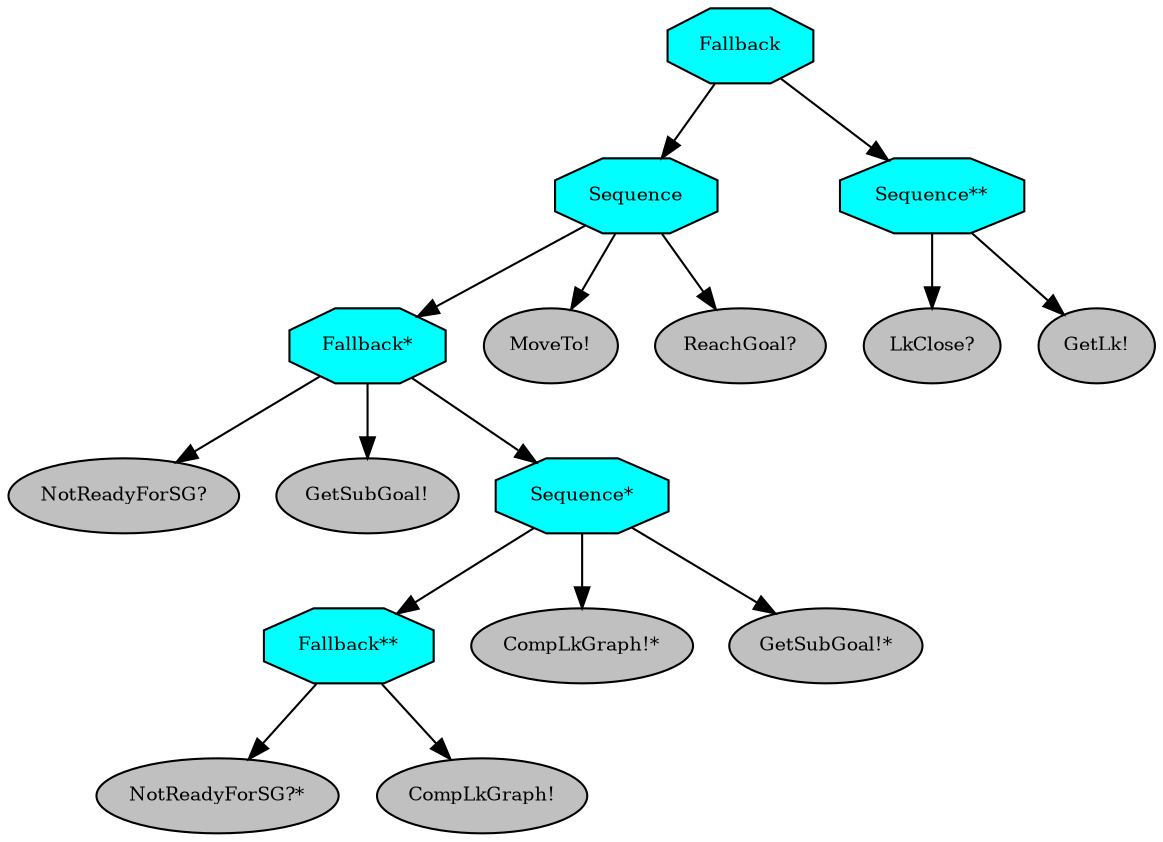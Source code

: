 digraph pastafarianism {
ordering=out;
graph [fontname="times-roman"];
node [fontname="times-roman"];
edge [fontname="times-roman"];
Fallback [fillcolor=cyan, fontcolor=black, fontsize=9, label=Fallback, shape=octagon, style=filled];
Sequence [fillcolor=cyan, fontcolor=black, fontsize=9, label=Sequence, shape=octagon, style=filled];
Fallback -> Sequence;
"Fallback*" [fillcolor=cyan, fontcolor=black, fontsize=9, label="Fallback*", shape=octagon, style=filled];
Sequence -> "Fallback*";
"NotReadyForSG?" [fillcolor=gray, fontcolor=black, fontsize=9, label="NotReadyForSG?", shape=ellipse, style=filled];
"Fallback*" -> "NotReadyForSG?";
"GetSubGoal!" [fillcolor=gray, fontcolor=black, fontsize=9, label="GetSubGoal!", shape=ellipse, style=filled];
"Fallback*" -> "GetSubGoal!";
"Sequence*" [fillcolor=cyan, fontcolor=black, fontsize=9, label="Sequence*", shape=octagon, style=filled];
"Fallback*" -> "Sequence*";
"Fallback**" [fillcolor=cyan, fontcolor=black, fontsize=9, label="Fallback**", shape=octagon, style=filled];
"Sequence*" -> "Fallback**";
"NotReadyForSG?*" [fillcolor=gray, fontcolor=black, fontsize=9, label="NotReadyForSG?*", shape=ellipse, style=filled];
"Fallback**" -> "NotReadyForSG?*";
"CompLkGraph!" [fillcolor=gray, fontcolor=black, fontsize=9, label="CompLkGraph!", shape=ellipse, style=filled];
"Fallback**" -> "CompLkGraph!";
"CompLkGraph!*" [fillcolor=gray, fontcolor=black, fontsize=9, label="CompLkGraph!*", shape=ellipse, style=filled];
"Sequence*" -> "CompLkGraph!*";
"GetSubGoal!*" [fillcolor=gray, fontcolor=black, fontsize=9, label="GetSubGoal!*", shape=ellipse, style=filled];
"Sequence*" -> "GetSubGoal!*";
"MoveTo!" [fillcolor=gray, fontcolor=black, fontsize=9, label="MoveTo!", shape=ellipse, style=filled];
Sequence -> "MoveTo!";
"ReachGoal?" [fillcolor=gray, fontcolor=black, fontsize=9, label="ReachGoal?", shape=ellipse, style=filled];
Sequence -> "ReachGoal?";
"Sequence**" [fillcolor=cyan, fontcolor=black, fontsize=9, label="Sequence**", shape=octagon, style=filled];
Fallback -> "Sequence**";
"LkClose?" [fillcolor=gray, fontcolor=black, fontsize=9, label="LkClose?", shape=ellipse, style=filled];
"Sequence**" -> "LkClose?";
"GetLk!" [fillcolor=gray, fontcolor=black, fontsize=9, label="GetLk!", shape=ellipse, style=filled];
"Sequence**" -> "GetLk!";
}
